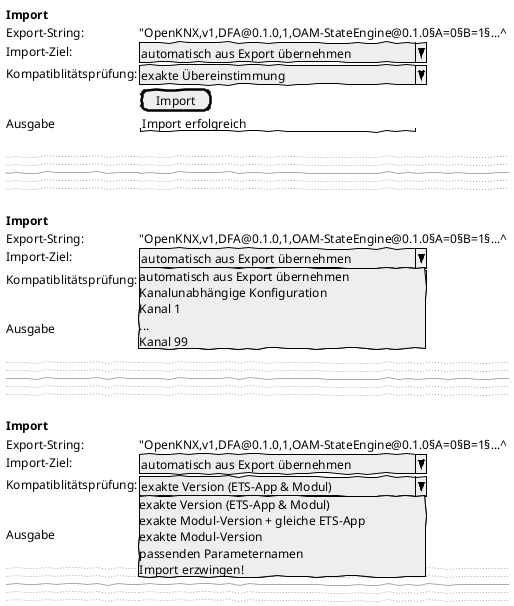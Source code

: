 @startuml
'https://plantuml.com/salt

salt
skinparam handwritten true
{
    '^        ^Logik^DFA^VPM^ | .      | .      | .
    '.                        | **Quelle** | **Aktion** | **Ziel**
'
'
    '. | {Kanal:|.| ^ 2^} | [ Export <&arrow-right> ] | "          "
    **Import**
    ' . | Importieren von zuvor exportierter Konfiguration
    ' OpenKNX-Export-String: | "                              "
    'Export-String:         | "                                  "
    'Export-String:         | "OpenKNX,v1,DFA,0.1.0,1,OAM-StateEngine,0.1.0,...§           ^
    Export-String:         | "OpenKNX,v1,DFA@0.1.0,1,OAM-StateEngine@0.1.0§A=0§B=1§...^
    'Import-Ziel:           | ^Kanal aus Export übernehmen^
    Import-Ziel:           | ^automatisch aus Export übernehmen ^
    Kompatiblitätsprüfung: | ^exakte Übereinstimmung            ^
    .                      | [ Import ]
    Ausgabe                | "Import erfolgreich                "
    ' .     | [ <&arrow-right> Import ] | ^ 2^
    '' . | ^ 1^ | [ <&arrow-right> Kopieren <&arrow-right> ] | ^99^
    '. | {Kanal:|.| ^ 3^} | [ Kopieren  ] | ^ 5^
    '. | - | [   Reset   ] | ^99^

    .   | .
    ... | ...
    ... | ...
    --- | ---
    ... | ...
    ... | ...
    .   | .

    **Import**
    Export-String:         | "OpenKNX,v1,DFA@0.1.0,1,OAM-StateEngine@0.1.0§A=0§B=1§...^
    Import-Ziel:           | ^automatisch aus Export übernehmen ^automatisch aus Export übernehmen^Kanalunabhängige Konfiguration^Kanal 1^...^Kanal 99^
    Kompatiblitätsprüfung: | ^exakte Übereinstimmung            ^
    .                      | [ Import ]
    Ausgabe                | "Import erfolgreich                "

    .   | .
    ... | ...
    ... | ...
    --- | ---
    ... | ...
    ... | ...
    .   | .

    **Import**
    Export-String:         | "OpenKNX,v1,DFA@0.1.0,1,OAM-StateEngine@0.1.0§A=0§B=1§...^
    Import-Ziel:           | ^automatisch aus Export übernehmen ^
    Kompatiblitätsprüfung: | ^exakte Version (ETS-App & Modul)  ^exakte Version (ETS-App & Modul)^exakte Modul-Version + gleiche ETS-App^exakte Modul-Version^passenden Parameternamen^Import erzwingen!^
    .                      | [ Import ]
    Ausgabe                | "Import erfolgreich                "

    .   | .
    ... | ...
    ... | ...
    --- | ---
    ... | ...
    ... | ...
    .   | .



}

@enduml